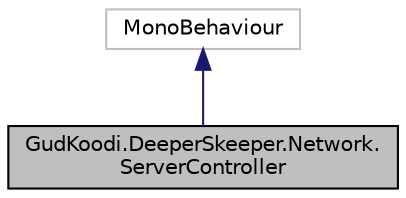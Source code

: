 digraph "GudKoodi.DeeperSkeeper.Network.ServerController"
{
 // LATEX_PDF_SIZE
  edge [fontname="Helvetica",fontsize="10",labelfontname="Helvetica",labelfontsize="10"];
  node [fontname="Helvetica",fontsize="10",shape=record];
  Node1 [label="GudKoodi.DeeperSkeeper.Network.\lServerController",height=0.2,width=0.4,color="black", fillcolor="grey75", style="filled", fontcolor="black",tooltip="Component that handles all communication between the server and all clients."];
  Node2 -> Node1 [dir="back",color="midnightblue",fontsize="10",style="solid",fontname="Helvetica"];
  Node2 [label="MonoBehaviour",height=0.2,width=0.4,color="grey75", fillcolor="white", style="filled",tooltip=" "];
}
